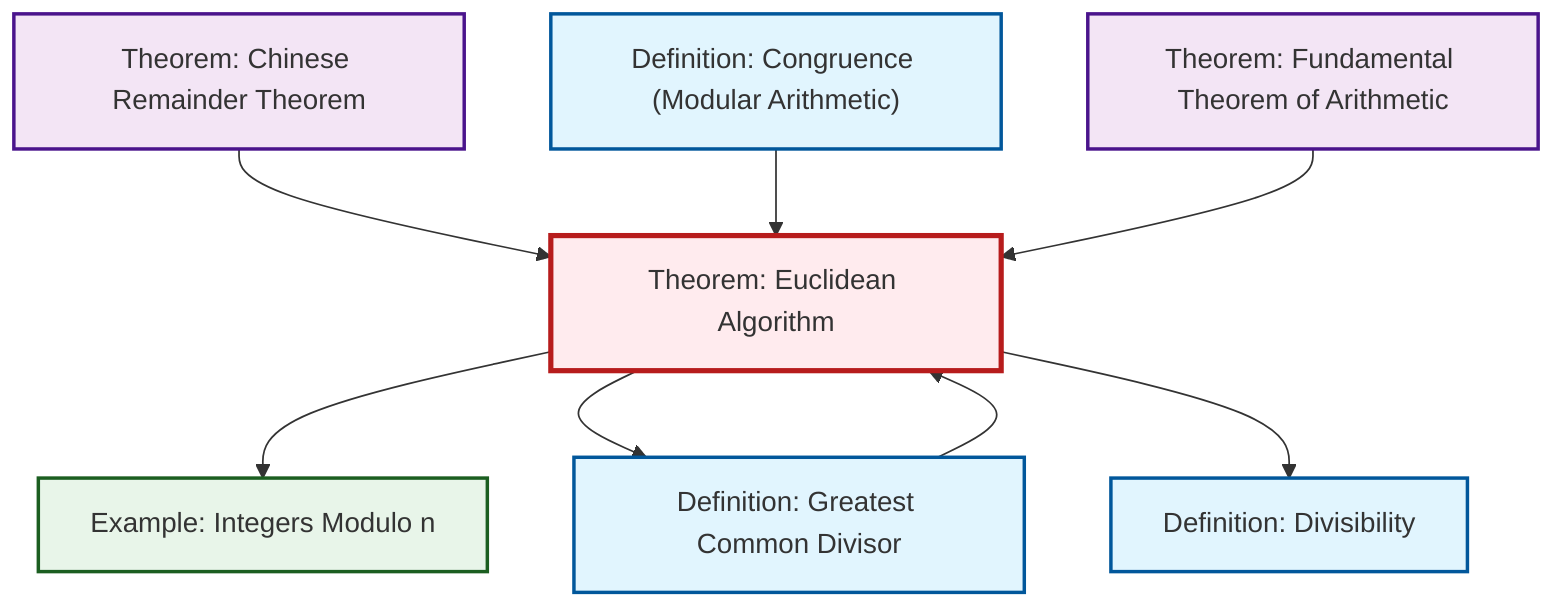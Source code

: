 graph TD
    classDef definition fill:#e1f5fe,stroke:#01579b,stroke-width:2px
    classDef theorem fill:#f3e5f5,stroke:#4a148c,stroke-width:2px
    classDef axiom fill:#fff3e0,stroke:#e65100,stroke-width:2px
    classDef example fill:#e8f5e9,stroke:#1b5e20,stroke-width:2px
    classDef current fill:#ffebee,stroke:#b71c1c,stroke-width:3px
    thm-euclidean-algorithm["Theorem: Euclidean Algorithm"]:::theorem
    thm-fundamental-arithmetic["Theorem: Fundamental Theorem of Arithmetic"]:::theorem
    def-congruence["Definition: Congruence (Modular Arithmetic)"]:::definition
    ex-quotient-integers-mod-n["Example: Integers Modulo n"]:::example
    thm-chinese-remainder["Theorem: Chinese Remainder Theorem"]:::theorem
    def-divisibility["Definition: Divisibility"]:::definition
    def-gcd["Definition: Greatest Common Divisor"]:::definition
    thm-chinese-remainder --> thm-euclidean-algorithm
    thm-euclidean-algorithm --> ex-quotient-integers-mod-n
    def-gcd --> thm-euclidean-algorithm
    def-congruence --> thm-euclidean-algorithm
    thm-fundamental-arithmetic --> thm-euclidean-algorithm
    thm-euclidean-algorithm --> def-gcd
    thm-euclidean-algorithm --> def-divisibility
    class thm-euclidean-algorithm current